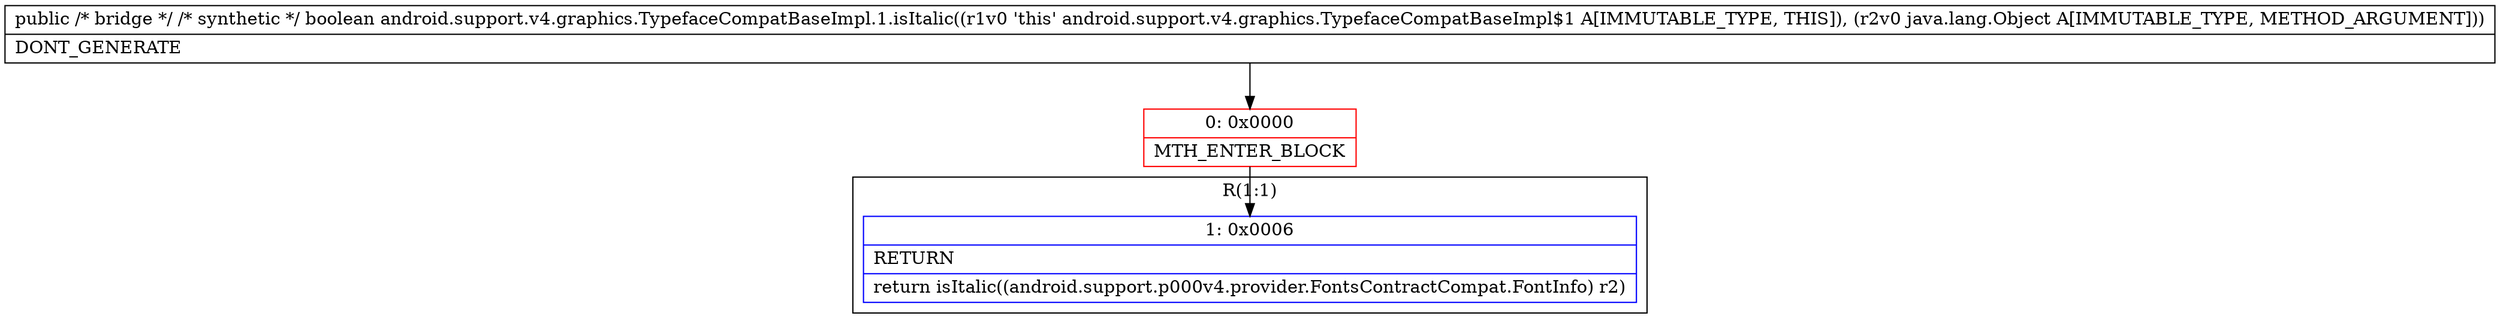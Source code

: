 digraph "CFG forandroid.support.v4.graphics.TypefaceCompatBaseImpl.1.isItalic(Ljava\/lang\/Object;)Z" {
subgraph cluster_Region_1048857299 {
label = "R(1:1)";
node [shape=record,color=blue];
Node_1 [shape=record,label="{1\:\ 0x0006|RETURN\l|return isItalic((android.support.p000v4.provider.FontsContractCompat.FontInfo) r2)\l}"];
}
Node_0 [shape=record,color=red,label="{0\:\ 0x0000|MTH_ENTER_BLOCK\l}"];
MethodNode[shape=record,label="{public \/* bridge *\/ \/* synthetic *\/ boolean android.support.v4.graphics.TypefaceCompatBaseImpl.1.isItalic((r1v0 'this' android.support.v4.graphics.TypefaceCompatBaseImpl$1 A[IMMUTABLE_TYPE, THIS]), (r2v0 java.lang.Object A[IMMUTABLE_TYPE, METHOD_ARGUMENT]))  | DONT_GENERATE\l}"];
MethodNode -> Node_0;
Node_0 -> Node_1;
}

